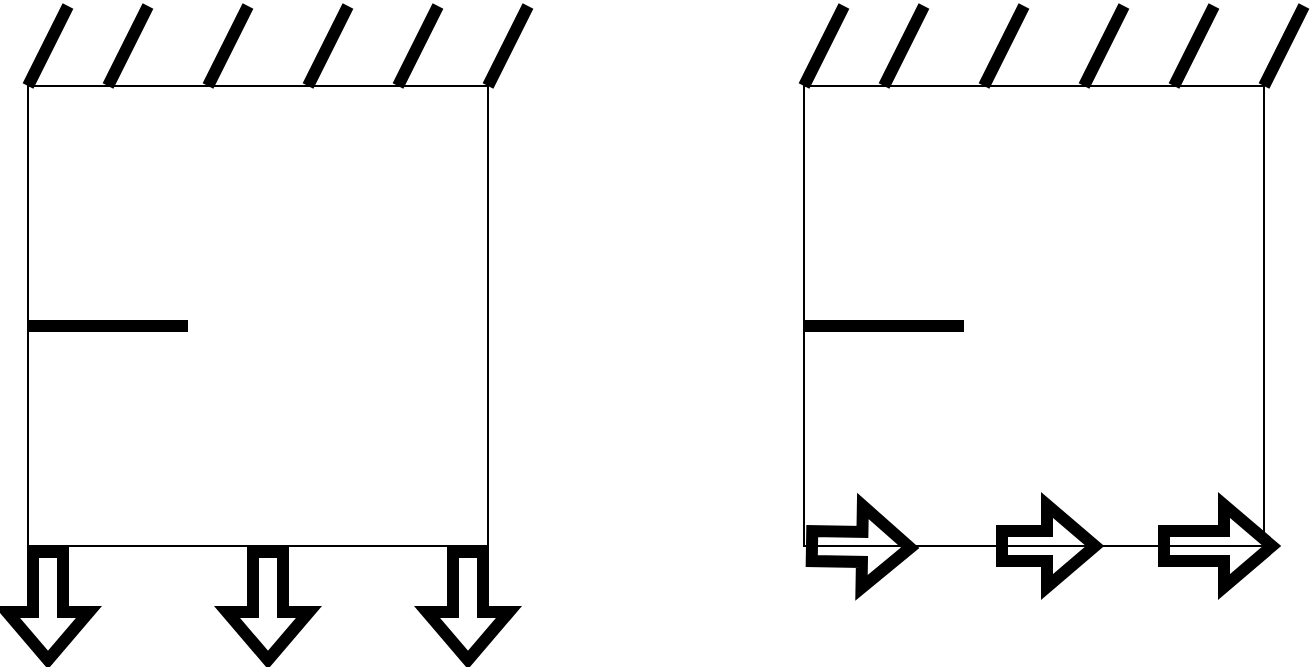 <mxfile version="16.6.4" type="github">
  <diagram id="J5-MaVGMtkhbtzbR83I5" name="Page-1">
    <mxGraphModel dx="1422" dy="755" grid="1" gridSize="10" guides="1" tooltips="1" connect="1" arrows="1" fold="1" page="1" pageScale="1" pageWidth="850" pageHeight="1100" math="0" shadow="0">
      <root>
        <mxCell id="0" />
        <mxCell id="1" parent="0" />
        <mxCell id="SL7Pr_ITHsChF1TBJ-bq-1" value="" style="whiteSpace=wrap;html=1;aspect=fixed;" vertex="1" parent="1">
          <mxGeometry x="100" y="200" width="230" height="230" as="geometry" />
        </mxCell>
        <mxCell id="SL7Pr_ITHsChF1TBJ-bq-2" value="" style="endArrow=none;html=1;rounded=0;strokeWidth=6;" edge="1" parent="1">
          <mxGeometry width="50" height="50" relative="1" as="geometry">
            <mxPoint x="100" y="200" as="sourcePoint" />
            <mxPoint x="120" y="160" as="targetPoint" />
          </mxGeometry>
        </mxCell>
        <mxCell id="SL7Pr_ITHsChF1TBJ-bq-3" value="" style="endArrow=none;html=1;rounded=0;strokeWidth=6;" edge="1" parent="1">
          <mxGeometry width="50" height="50" relative="1" as="geometry">
            <mxPoint x="140" y="200" as="sourcePoint" />
            <mxPoint x="160" y="160" as="targetPoint" />
          </mxGeometry>
        </mxCell>
        <mxCell id="SL7Pr_ITHsChF1TBJ-bq-4" value="" style="endArrow=none;html=1;rounded=0;strokeWidth=6;" edge="1" parent="1">
          <mxGeometry width="50" height="50" relative="1" as="geometry">
            <mxPoint x="190" y="200" as="sourcePoint" />
            <mxPoint x="210" y="160" as="targetPoint" />
          </mxGeometry>
        </mxCell>
        <mxCell id="SL7Pr_ITHsChF1TBJ-bq-5" value="" style="endArrow=none;html=1;rounded=0;strokeWidth=6;" edge="1" parent="1">
          <mxGeometry width="50" height="50" relative="1" as="geometry">
            <mxPoint x="240" y="200" as="sourcePoint" />
            <mxPoint x="260" y="160" as="targetPoint" />
          </mxGeometry>
        </mxCell>
        <mxCell id="SL7Pr_ITHsChF1TBJ-bq-6" value="" style="endArrow=none;html=1;rounded=0;strokeWidth=6;" edge="1" parent="1">
          <mxGeometry width="50" height="50" relative="1" as="geometry">
            <mxPoint x="285" y="200" as="sourcePoint" />
            <mxPoint x="305" y="160" as="targetPoint" />
          </mxGeometry>
        </mxCell>
        <mxCell id="SL7Pr_ITHsChF1TBJ-bq-7" value="" style="endArrow=none;html=1;rounded=0;strokeWidth=6;" edge="1" parent="1">
          <mxGeometry width="50" height="50" relative="1" as="geometry">
            <mxPoint x="330" y="200" as="sourcePoint" />
            <mxPoint x="350" y="160" as="targetPoint" />
          </mxGeometry>
        </mxCell>
        <mxCell id="SL7Pr_ITHsChF1TBJ-bq-8" value="" style="endArrow=none;html=1;rounded=0;strokeWidth=6;" edge="1" parent="1">
          <mxGeometry width="50" height="50" relative="1" as="geometry">
            <mxPoint x="180" y="320" as="sourcePoint" />
            <mxPoint x="100" y="320" as="targetPoint" />
          </mxGeometry>
        </mxCell>
        <mxCell id="SL7Pr_ITHsChF1TBJ-bq-10" value="" style="shape=flexArrow;endArrow=classic;html=1;rounded=0;strokeWidth=6;" edge="1" parent="1">
          <mxGeometry width="50" height="50" relative="1" as="geometry">
            <mxPoint x="110" y="430" as="sourcePoint" />
            <mxPoint x="110" y="490" as="targetPoint" />
          </mxGeometry>
        </mxCell>
        <mxCell id="SL7Pr_ITHsChF1TBJ-bq-11" value="" style="shape=flexArrow;endArrow=classic;html=1;rounded=0;strokeWidth=6;" edge="1" parent="1">
          <mxGeometry width="50" height="50" relative="1" as="geometry">
            <mxPoint x="220" y="430" as="sourcePoint" />
            <mxPoint x="220" y="490" as="targetPoint" />
          </mxGeometry>
        </mxCell>
        <mxCell id="SL7Pr_ITHsChF1TBJ-bq-12" value="" style="shape=flexArrow;endArrow=classic;html=1;rounded=0;strokeWidth=6;" edge="1" parent="1">
          <mxGeometry width="50" height="50" relative="1" as="geometry">
            <mxPoint x="320" y="430" as="sourcePoint" />
            <mxPoint x="320" y="490" as="targetPoint" />
          </mxGeometry>
        </mxCell>
        <mxCell id="SL7Pr_ITHsChF1TBJ-bq-13" value="" style="whiteSpace=wrap;html=1;aspect=fixed;" vertex="1" parent="1">
          <mxGeometry x="488" y="200" width="230" height="230" as="geometry" />
        </mxCell>
        <mxCell id="SL7Pr_ITHsChF1TBJ-bq-14" value="" style="endArrow=none;html=1;rounded=0;strokeWidth=6;" edge="1" parent="1">
          <mxGeometry width="50" height="50" relative="1" as="geometry">
            <mxPoint x="488" y="200" as="sourcePoint" />
            <mxPoint x="508" y="160" as="targetPoint" />
          </mxGeometry>
        </mxCell>
        <mxCell id="SL7Pr_ITHsChF1TBJ-bq-15" value="" style="endArrow=none;html=1;rounded=0;strokeWidth=6;" edge="1" parent="1">
          <mxGeometry width="50" height="50" relative="1" as="geometry">
            <mxPoint x="528" y="200" as="sourcePoint" />
            <mxPoint x="548" y="160" as="targetPoint" />
          </mxGeometry>
        </mxCell>
        <mxCell id="SL7Pr_ITHsChF1TBJ-bq-16" value="" style="endArrow=none;html=1;rounded=0;strokeWidth=6;" edge="1" parent="1">
          <mxGeometry width="50" height="50" relative="1" as="geometry">
            <mxPoint x="578" y="200" as="sourcePoint" />
            <mxPoint x="598" y="160" as="targetPoint" />
          </mxGeometry>
        </mxCell>
        <mxCell id="SL7Pr_ITHsChF1TBJ-bq-17" value="" style="endArrow=none;html=1;rounded=0;strokeWidth=6;" edge="1" parent="1">
          <mxGeometry width="50" height="50" relative="1" as="geometry">
            <mxPoint x="628" y="200" as="sourcePoint" />
            <mxPoint x="648" y="160" as="targetPoint" />
          </mxGeometry>
        </mxCell>
        <mxCell id="SL7Pr_ITHsChF1TBJ-bq-18" value="" style="endArrow=none;html=1;rounded=0;strokeWidth=6;" edge="1" parent="1">
          <mxGeometry width="50" height="50" relative="1" as="geometry">
            <mxPoint x="673" y="200" as="sourcePoint" />
            <mxPoint x="693" y="160" as="targetPoint" />
          </mxGeometry>
        </mxCell>
        <mxCell id="SL7Pr_ITHsChF1TBJ-bq-19" value="" style="endArrow=none;html=1;rounded=0;strokeWidth=6;" edge="1" parent="1">
          <mxGeometry width="50" height="50" relative="1" as="geometry">
            <mxPoint x="718" y="200" as="sourcePoint" />
            <mxPoint x="738" y="160" as="targetPoint" />
          </mxGeometry>
        </mxCell>
        <mxCell id="SL7Pr_ITHsChF1TBJ-bq-20" value="" style="endArrow=none;html=1;rounded=0;strokeWidth=6;" edge="1" parent="1">
          <mxGeometry width="50" height="50" relative="1" as="geometry">
            <mxPoint x="568" y="320" as="sourcePoint" />
            <mxPoint x="488" y="320" as="targetPoint" />
          </mxGeometry>
        </mxCell>
        <mxCell id="SL7Pr_ITHsChF1TBJ-bq-21" value="" style="shape=flexArrow;endArrow=classic;html=1;rounded=0;strokeWidth=6;entryX=0.283;entryY=1.004;entryDx=0;entryDy=0;entryPerimeter=0;" edge="1" parent="1">
          <mxGeometry width="50" height="50" relative="1" as="geometry">
            <mxPoint x="489" y="430" as="sourcePoint" />
            <mxPoint x="544.09" y="430.92" as="targetPoint" />
          </mxGeometry>
        </mxCell>
        <mxCell id="SL7Pr_ITHsChF1TBJ-bq-22" value="" style="shape=flexArrow;endArrow=classic;html=1;rounded=0;strokeWidth=6;entryX=0.75;entryY=1;entryDx=0;entryDy=0;" edge="1" parent="1">
          <mxGeometry width="50" height="50" relative="1" as="geometry">
            <mxPoint x="584" y="430" as="sourcePoint" />
            <mxPoint x="636.5" y="430" as="targetPoint" />
          </mxGeometry>
        </mxCell>
        <mxCell id="SL7Pr_ITHsChF1TBJ-bq-23" value="" style="shape=flexArrow;endArrow=classic;html=1;rounded=0;strokeWidth=6;" edge="1" parent="1">
          <mxGeometry width="50" height="50" relative="1" as="geometry">
            <mxPoint x="665" y="430" as="sourcePoint" />
            <mxPoint x="725" y="430" as="targetPoint" />
          </mxGeometry>
        </mxCell>
      </root>
    </mxGraphModel>
  </diagram>
</mxfile>

